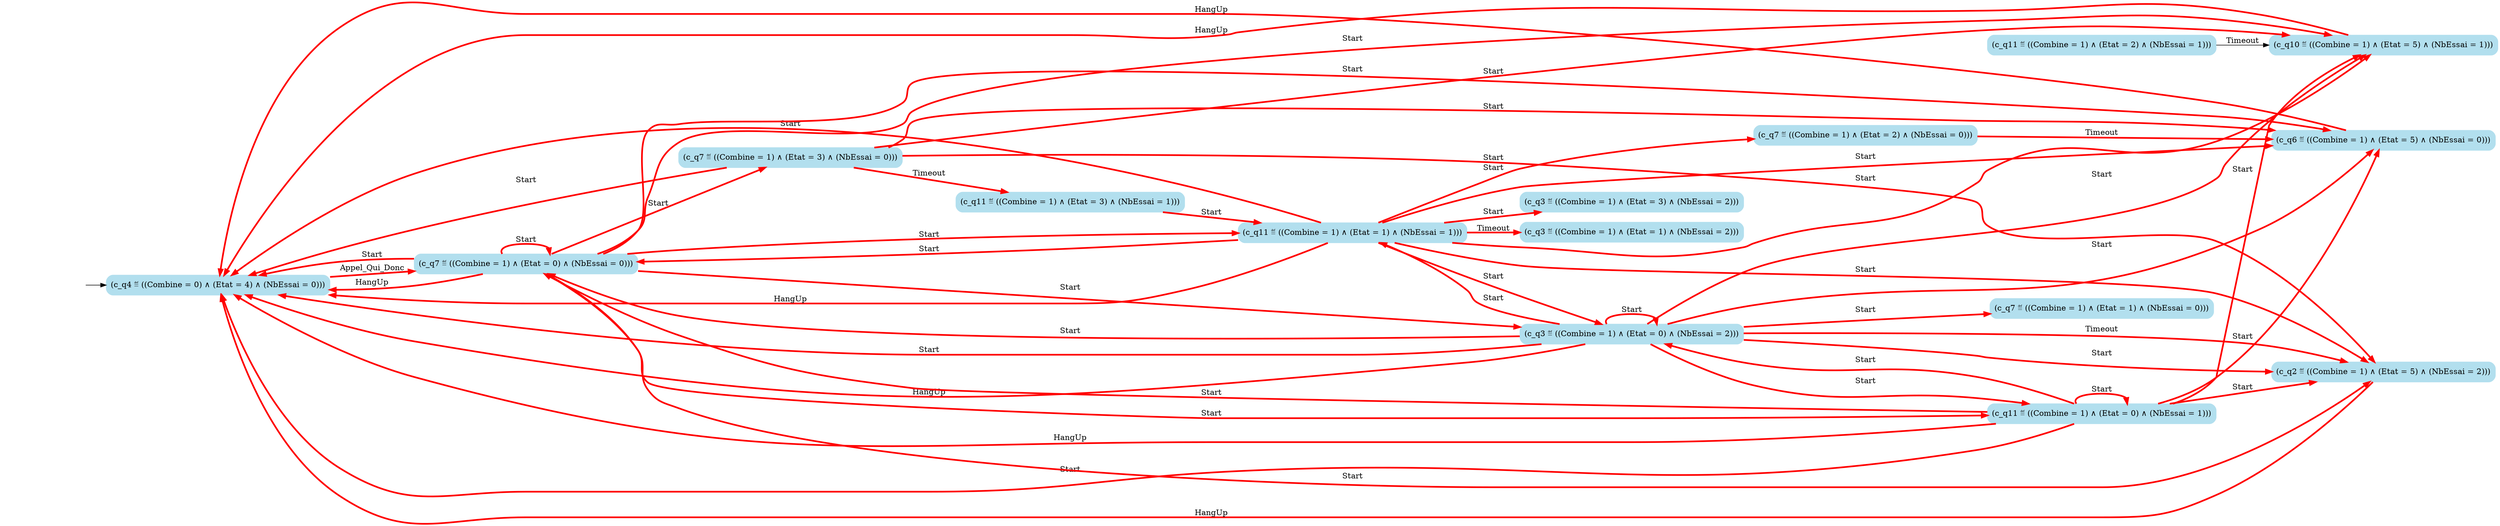 digraph G {

	rankdir = LR;

	start_c_q4_95[style=invisible];

	node[shape=box, style="rounded, filled", color=lightblue2];

	c_q10_101[label="(c_q10 ≝ ((Combine = 1) ∧ (Etat = 5) ∧ (NbEssai = 1)))"];
	c_q11_77[label="(c_q11 ≝ ((Combine = 1) ∧ (Etat = 1) ∧ (NbEssai = 1)))"];
	c_q11_72[label="(c_q11 ≝ ((Combine = 1) ∧ (Etat = 2) ∧ (NbEssai = 1)))"];
	c_q4_95[label="(c_q4 ≝ ((Combine = 0) ∧ (Etat = 4) ∧ (NbEssai = 0)))"];
	c_q3_91[label="(c_q3 ≝ ((Combine = 1) ∧ (Etat = 0) ∧ (NbEssai = 2)))"];
	c_q11_100[label="(c_q11 ≝ ((Combine = 1) ∧ (Etat = 0) ∧ (NbEssai = 1)))"];
	c_q11_50[label="(c_q11 ≝ ((Combine = 1) ∧ (Etat = 3) ∧ (NbEssai = 1)))"];
	c_q3_59[label="(c_q3 ≝ ((Combine = 1) ∧ (Etat = 1) ∧ (NbEssai = 2)))"];
	c_q3_55[label="(c_q3 ≝ ((Combine = 1) ∧ (Etat = 3) ∧ (NbEssai = 2)))"];
	c_q6_97[label="(c_q6 ≝ ((Combine = 1) ∧ (Etat = 5) ∧ (NbEssai = 0)))"];
	c_q7_67[label="(c_q7 ≝ ((Combine = 1) ∧ (Etat = 2) ∧ (NbEssai = 0)))"];
	c_q7_22[label="(c_q7 ≝ ((Combine = 1) ∧ (Etat = 3) ∧ (NbEssai = 0)))"];
	c_q7_39[label="(c_q7 ≝ ((Combine = 1) ∧ (Etat = 1) ∧ (NbEssai = 0)))"];
	c_q2_89[label="(c_q2 ≝ ((Combine = 1) ∧ (Etat = 5) ∧ (NbEssai = 2)))"];
	c_q7_99[label="(c_q7 ≝ ((Combine = 1) ∧ (Etat = 0) ∧ (NbEssai = 0)))"];

	start_c_q4_95 -> c_q4_95;
	c_q4_95 -> c_q7_99[label="Appel_Qui_Donc", penwidth=3, color=red];
	c_q7_99 -> c_q7_22[label="Start", penwidth=3, color=red];
	c_q7_99 -> c_q7_99[label="Start", penwidth=3, color=red];
	c_q7_22 -> c_q2_89[label="Start", penwidth=3, color=red];
	c_q7_99 -> c_q3_91[label="Start", penwidth=3, color=red];
	c_q7_22 -> c_q4_95[label="Start", penwidth=3, color=red];
	c_q7_99 -> c_q4_95[label="HangUp", penwidth=3, color=red];
	c_q7_22 -> c_q6_97[label="Start", penwidth=3, color=red];
	c_q7_67 -> c_q6_97[label="Timeout", penwidth=3, color=red];
	c_q7_22 -> c_q10_101[label="Start", penwidth=3, color=red];
	c_q7_99 -> c_q11_100[label="Start", penwidth=3, color=red];
	c_q7_22 -> c_q11_50[label="Timeout", penwidth=3, color=red];
	c_q2_89 -> c_q4_95[label="HangUp", penwidth=3, color=red];
	c_q3_91 -> c_q3_91[label="Start", penwidth=3, color=red];
	c_q3_91 -> c_q2_89[label="Start", penwidth=3, color=red];
	c_q3_91 -> c_q2_89[label="Timeout", penwidth=3, color=red];
	c_q3_91 -> c_q4_95[label="Start", penwidth=3, color=red];
	c_q3_91 -> c_q4_95[label="HangUp", penwidth=3, color=red];
	c_q3_91 -> c_q6_97[label="Start", penwidth=3, color=red];
	c_q3_91 -> c_q7_39[label="Start", penwidth=3, color=red];
	c_q3_91 -> c_q7_99[label="Start", penwidth=3, color=red];
	c_q3_91 -> c_q10_101[label="Start", penwidth=3, color=red];
	c_q3_91 -> c_q11_100[label="Start", penwidth=3, color=red];
	c_q6_97 -> c_q4_95[label="HangUp", penwidth=3, color=red];
	c_q10_101 -> c_q4_95[label="HangUp", penwidth=3, color=red];
	c_q11_50 -> c_q11_77[label="Start", penwidth=3, color=red];
	c_q11_77 -> c_q2_89[label="Start", penwidth=3, color=red];
	c_q11_77 -> c_q3_55[label="Start", penwidth=3, color=red];
	c_q11_77 -> c_q3_91[label="Start", penwidth=3, color=red];
	c_q11_77 -> c_q3_59[label="Timeout", penwidth=3, color=red];
	c_q11_77 -> c_q4_95[label="Start", penwidth=3, color=red];
	c_q11_77 -> c_q4_95[label="HangUp", penwidth=3, color=red];
	c_q11_77 -> c_q6_97[label="Start", penwidth=3, color=red];
	c_q11_77 -> c_q7_67[label="Start", penwidth=3, color=red];
	c_q11_77 -> c_q7_99[label="Start", penwidth=3, color=red];
	c_q11_77 -> c_q10_101[label="Start", penwidth=3, color=red];
	c_q11_72 -> c_q10_101[label="Timeout"];
	c_q7_99 -> c_q11_77[label="Start", penwidth=3, color=red];
	c_q3_91 -> c_q11_77[label="Start", penwidth=3, color=red];
	c_q7_99 -> c_q2_89[label="Start", penwidth=3, color=red];
	c_q7_99 -> c_q4_95[label="Start", penwidth=3, color=red];
	c_q7_99 -> c_q6_97[label="Start", penwidth=3, color=red];
	c_q7_99 -> c_q10_101[label="Start", penwidth=3, color=red];
	c_q11_100 -> c_q11_100[label="Start", penwidth=3, color=red];
	c_q11_100 -> c_q2_89[label="Start", penwidth=3, color=red];
	c_q11_100 -> c_q3_91[label="Start", penwidth=3, color=red];
	c_q11_100 -> c_q4_95[label="Start", penwidth=3, color=red];
	c_q11_100 -> c_q4_95[label="HangUp", penwidth=3, color=red];
	c_q11_100 -> c_q6_97[label="Start", penwidth=3, color=red];
	c_q11_100 -> c_q7_99[label="Start", penwidth=3, color=red];
	c_q11_100 -> c_q10_101[label="Start", penwidth=3, color=red];

}
